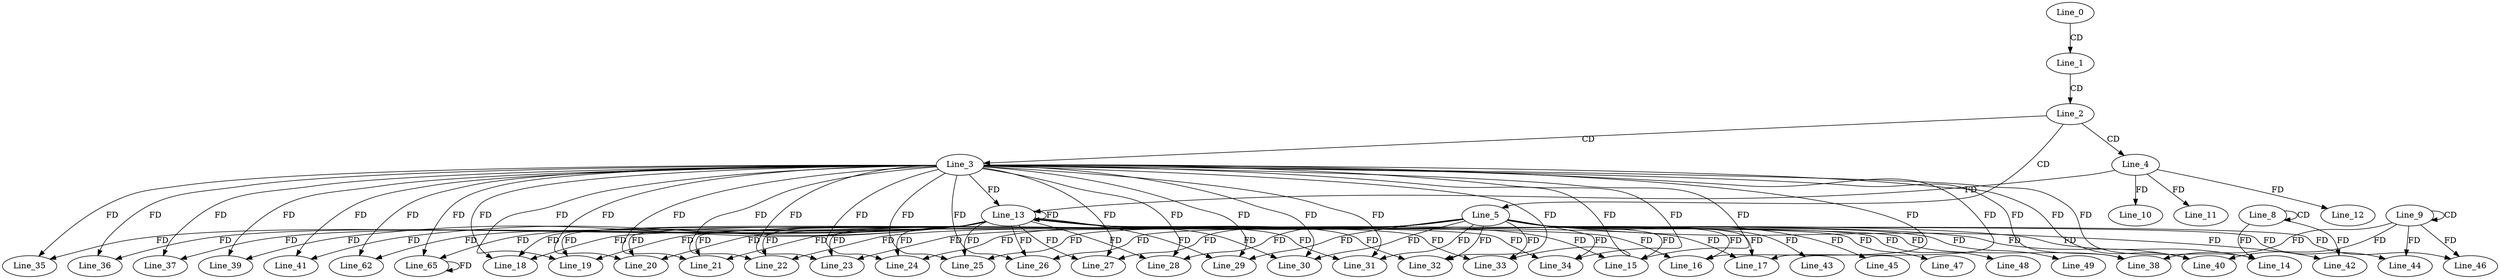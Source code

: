 digraph G {
  Line_0;
  Line_1;
  Line_2;
  Line_3;
  Line_4;
  Line_5;
  Line_8;
  Line_8;
  Line_9;
  Line_9;
  Line_10;
  Line_11;
  Line_12;
  Line_13;
  Line_13;
  Line_13;
  Line_14;
  Line_15;
  Line_15;
  Line_16;
  Line_16;
  Line_17;
  Line_17;
  Line_18;
  Line_18;
  Line_19;
  Line_19;
  Line_20;
  Line_20;
  Line_21;
  Line_21;
  Line_22;
  Line_22;
  Line_23;
  Line_23;
  Line_24;
  Line_24;
  Line_25;
  Line_25;
  Line_26;
  Line_26;
  Line_27;
  Line_27;
  Line_28;
  Line_28;
  Line_29;
  Line_29;
  Line_30;
  Line_30;
  Line_31;
  Line_31;
  Line_32;
  Line_32;
  Line_33;
  Line_33;
  Line_34;
  Line_34;
  Line_35;
  Line_36;
  Line_37;
  Line_38;
  Line_39;
  Line_40;
  Line_41;
  Line_42;
  Line_43;
  Line_44;
  Line_45;
  Line_46;
  Line_47;
  Line_48;
  Line_48;
  Line_49;
  Line_49;
  Line_62;
  Line_65;
  Line_0 -> Line_1 [ label="CD" ];
  Line_1 -> Line_2 [ label="CD" ];
  Line_2 -> Line_3 [ label="CD" ];
  Line_2 -> Line_4 [ label="CD" ];
  Line_2 -> Line_5 [ label="CD" ];
  Line_8 -> Line_8 [ label="CD" ];
  Line_9 -> Line_9 [ label="CD" ];
  Line_4 -> Line_10 [ label="FD" ];
  Line_4 -> Line_11 [ label="FD" ];
  Line_4 -> Line_12 [ label="FD" ];
  Line_3 -> Line_13 [ label="FD" ];
  Line_13 -> Line_13 [ label="FD" ];
  Line_4 -> Line_13 [ label="FD" ];
  Line_3 -> Line_14 [ label="FD" ];
  Line_13 -> Line_14 [ label="FD" ];
  Line_8 -> Line_14 [ label="FD" ];
  Line_3 -> Line_15 [ label="FD" ];
  Line_13 -> Line_15 [ label="FD" ];
  Line_5 -> Line_15 [ label="FD" ];
  Line_3 -> Line_16 [ label="FD" ];
  Line_13 -> Line_16 [ label="FD" ];
  Line_5 -> Line_16 [ label="FD" ];
  Line_3 -> Line_17 [ label="FD" ];
  Line_13 -> Line_17 [ label="FD" ];
  Line_5 -> Line_17 [ label="FD" ];
  Line_3 -> Line_18 [ label="FD" ];
  Line_13 -> Line_18 [ label="FD" ];
  Line_5 -> Line_18 [ label="FD" ];
  Line_3 -> Line_19 [ label="FD" ];
  Line_13 -> Line_19 [ label="FD" ];
  Line_5 -> Line_19 [ label="FD" ];
  Line_3 -> Line_20 [ label="FD" ];
  Line_13 -> Line_20 [ label="FD" ];
  Line_5 -> Line_20 [ label="FD" ];
  Line_3 -> Line_21 [ label="FD" ];
  Line_13 -> Line_21 [ label="FD" ];
  Line_5 -> Line_21 [ label="FD" ];
  Line_3 -> Line_22 [ label="FD" ];
  Line_13 -> Line_22 [ label="FD" ];
  Line_5 -> Line_22 [ label="FD" ];
  Line_3 -> Line_23 [ label="FD" ];
  Line_13 -> Line_23 [ label="FD" ];
  Line_5 -> Line_23 [ label="FD" ];
  Line_3 -> Line_24 [ label="FD" ];
  Line_13 -> Line_24 [ label="FD" ];
  Line_5 -> Line_24 [ label="FD" ];
  Line_3 -> Line_25 [ label="FD" ];
  Line_13 -> Line_25 [ label="FD" ];
  Line_5 -> Line_25 [ label="FD" ];
  Line_3 -> Line_26 [ label="FD" ];
  Line_13 -> Line_26 [ label="FD" ];
  Line_5 -> Line_26 [ label="FD" ];
  Line_3 -> Line_27 [ label="FD" ];
  Line_13 -> Line_27 [ label="FD" ];
  Line_5 -> Line_27 [ label="FD" ];
  Line_3 -> Line_28 [ label="FD" ];
  Line_13 -> Line_28 [ label="FD" ];
  Line_5 -> Line_28 [ label="FD" ];
  Line_3 -> Line_29 [ label="FD" ];
  Line_13 -> Line_29 [ label="FD" ];
  Line_5 -> Line_29 [ label="FD" ];
  Line_3 -> Line_30 [ label="FD" ];
  Line_13 -> Line_30 [ label="FD" ];
  Line_5 -> Line_30 [ label="FD" ];
  Line_3 -> Line_31 [ label="FD" ];
  Line_13 -> Line_31 [ label="FD" ];
  Line_5 -> Line_31 [ label="FD" ];
  Line_3 -> Line_32 [ label="FD" ];
  Line_13 -> Line_32 [ label="FD" ];
  Line_5 -> Line_32 [ label="FD" ];
  Line_3 -> Line_33 [ label="FD" ];
  Line_13 -> Line_33 [ label="FD" ];
  Line_5 -> Line_33 [ label="FD" ];
  Line_3 -> Line_34 [ label="FD" ];
  Line_13 -> Line_34 [ label="FD" ];
  Line_5 -> Line_34 [ label="FD" ];
  Line_3 -> Line_35 [ label="FD" ];
  Line_13 -> Line_35 [ label="FD" ];
  Line_3 -> Line_36 [ label="FD" ];
  Line_13 -> Line_36 [ label="FD" ];
  Line_3 -> Line_37 [ label="FD" ];
  Line_13 -> Line_37 [ label="FD" ];
  Line_3 -> Line_38 [ label="FD" ];
  Line_13 -> Line_38 [ label="FD" ];
  Line_9 -> Line_38 [ label="FD" ];
  Line_3 -> Line_39 [ label="FD" ];
  Line_13 -> Line_39 [ label="FD" ];
  Line_3 -> Line_40 [ label="FD" ];
  Line_13 -> Line_40 [ label="FD" ];
  Line_9 -> Line_40 [ label="FD" ];
  Line_3 -> Line_41 [ label="FD" ];
  Line_13 -> Line_41 [ label="FD" ];
  Line_5 -> Line_42 [ label="FD" ];
  Line_8 -> Line_42 [ label="FD" ];
  Line_5 -> Line_43 [ label="FD" ];
  Line_5 -> Line_44 [ label="FD" ];
  Line_9 -> Line_44 [ label="FD" ];
  Line_5 -> Line_45 [ label="FD" ];
  Line_5 -> Line_46 [ label="FD" ];
  Line_9 -> Line_46 [ label="FD" ];
  Line_5 -> Line_47 [ label="FD" ];
  Line_5 -> Line_48 [ label="FD" ];
  Line_5 -> Line_49 [ label="FD" ];
  Line_3 -> Line_62 [ label="FD" ];
  Line_13 -> Line_62 [ label="FD" ];
  Line_3 -> Line_65 [ label="FD" ];
  Line_13 -> Line_65 [ label="FD" ];
  Line_65 -> Line_65 [ label="FD" ];
}

